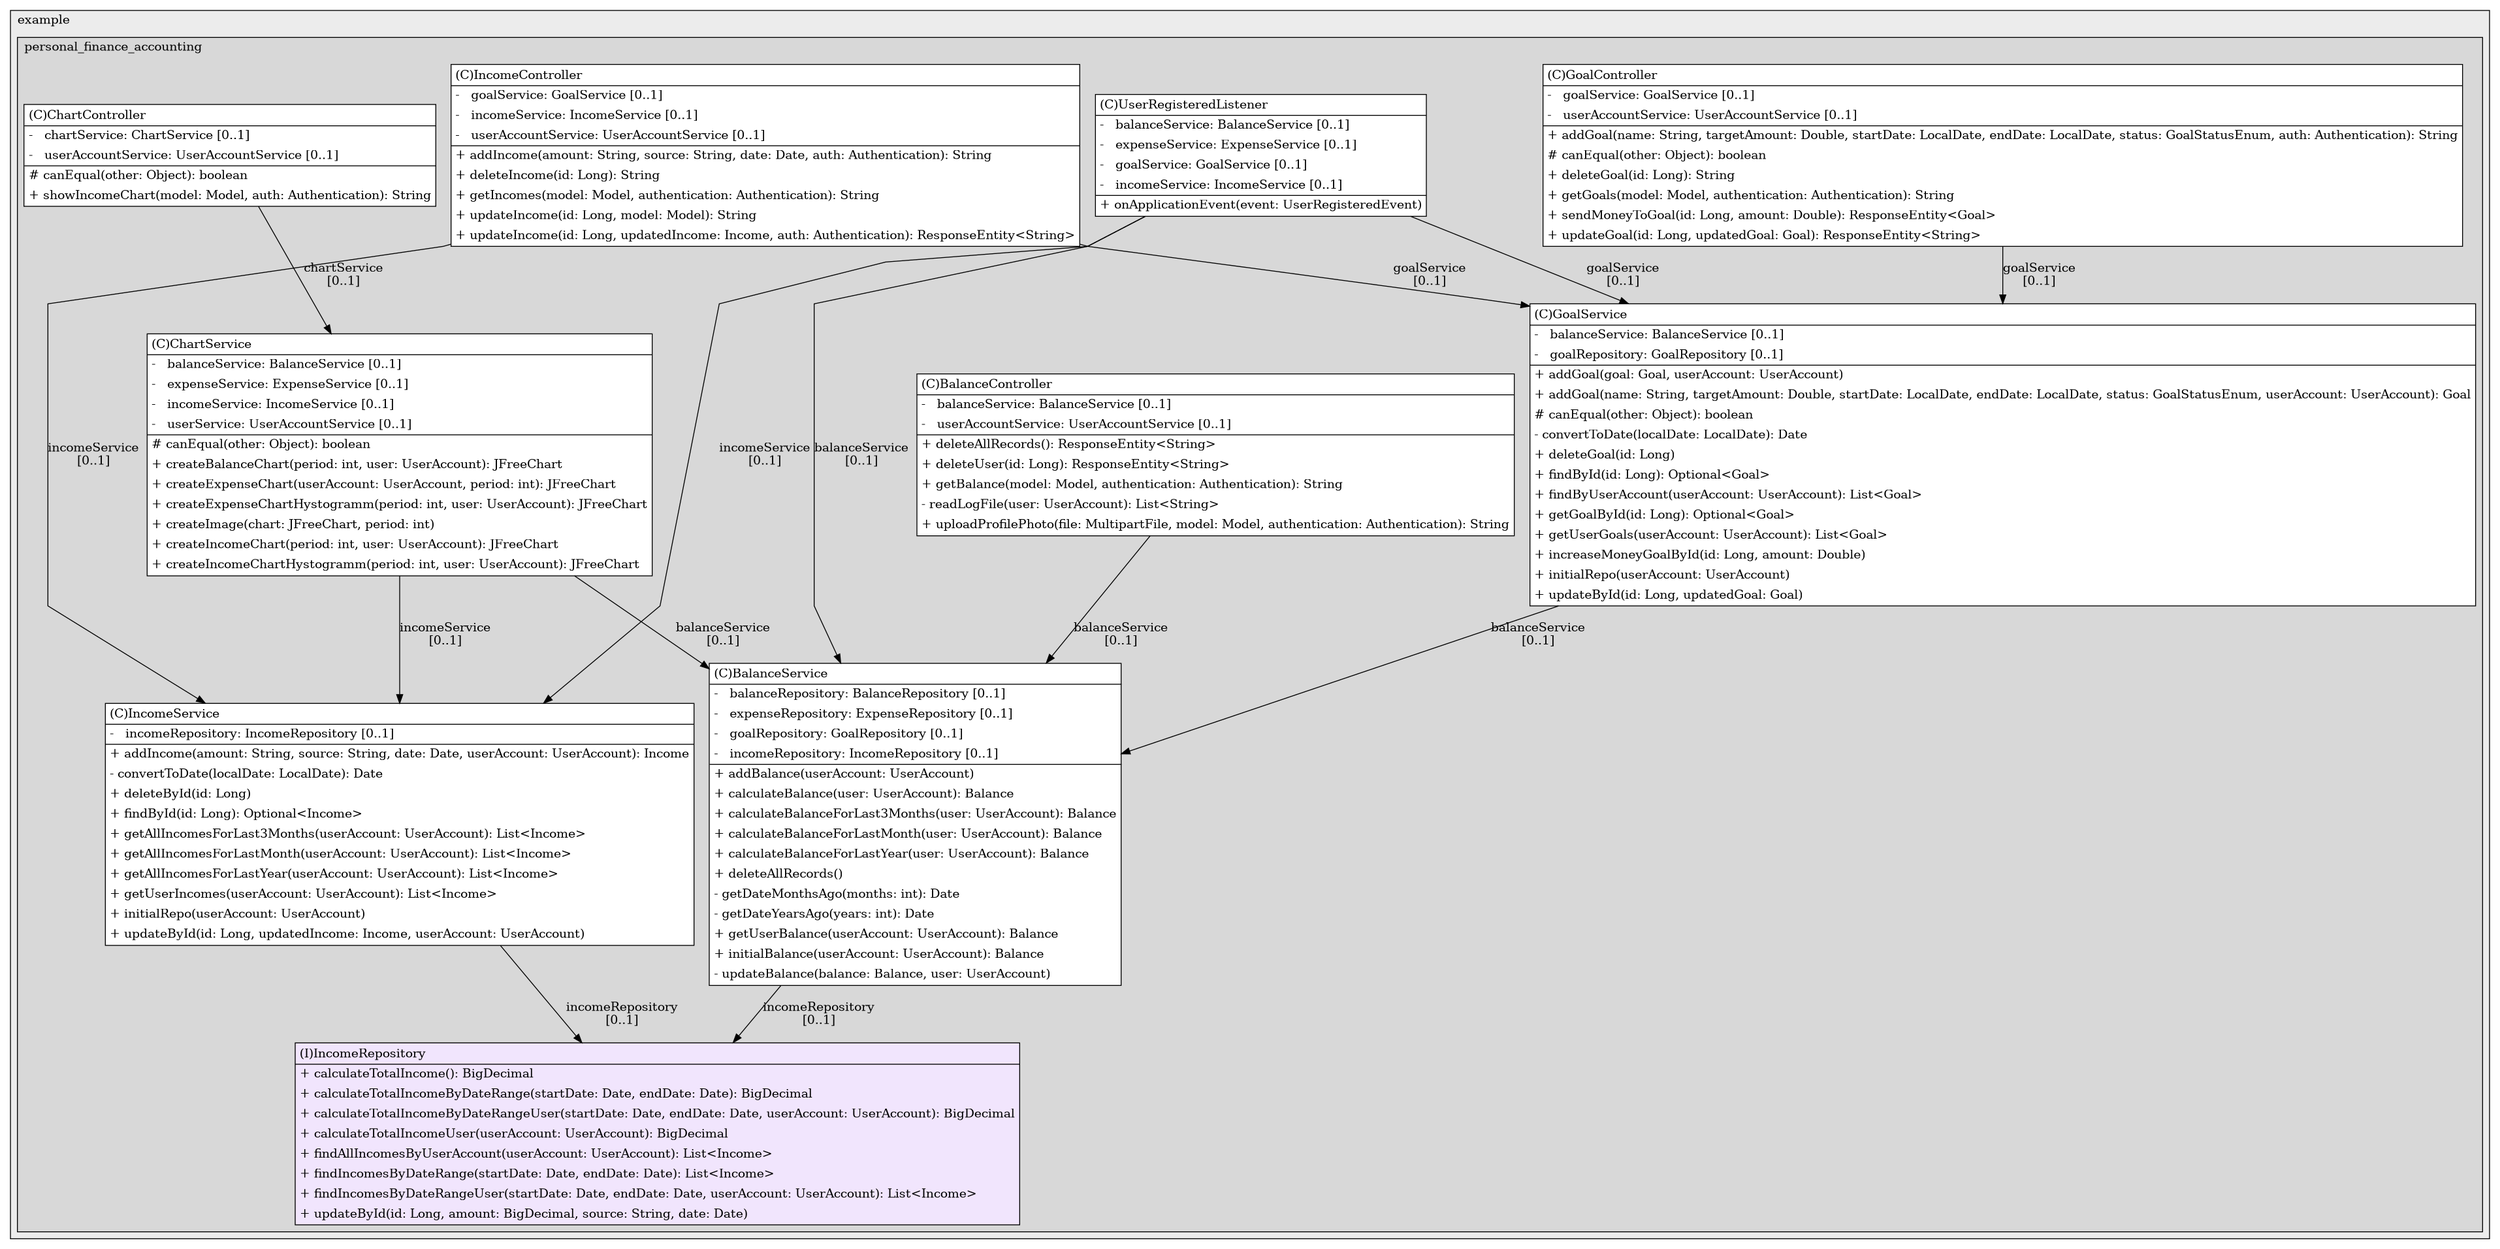 @startuml

/' diagram meta data start
config=StructureConfiguration;
{
  "projectClassification": {
    "searchMode": "OpenProject", // OpenProject, AllProjects
    "includedProjects": "",
    "pathEndKeywords": "*.impl",
    "isClientPath": "",
    "isClientName": "",
    "isTestPath": "",
    "isTestName": "",
    "isMappingPath": "",
    "isMappingName": "",
    "isDataAccessPath": "",
    "isDataAccessName": "",
    "isDataStructurePath": "",
    "isDataStructureName": "",
    "isInterfaceStructuresPath": "",
    "isInterfaceStructuresName": "",
    "isEntryPointPath": "",
    "isEntryPointName": "",
    "treatFinalFieldsAsMandatory": false
  },
  "graphRestriction": {
    "classPackageExcludeFilter": "",
    "classPackageIncludeFilter": "",
    "classNameExcludeFilter": "",
    "classNameIncludeFilter": "",
    "methodNameExcludeFilter": "",
    "methodNameIncludeFilter": "",
    "removeByInheritance": "", // inheritance/annotation based filtering is done in a second step
    "removeByAnnotation": "",
    "removeByClassPackage": "", // cleanup the graph after inheritance/annotation based filtering is done
    "removeByClassName": "",
    "cutMappings": false,
    "cutEnum": true,
    "cutTests": true,
    "cutClient": true,
    "cutDataAccess": true,
    "cutInterfaceStructures": true,
    "cutDataStructures": true,
    "cutGetterAndSetter": true,
    "cutConstructors": true
  },
  "graphTraversal": {
    "forwardDepth": 3,
    "backwardDepth": 3,
    "classPackageExcludeFilter": "",
    "classPackageIncludeFilter": "",
    "classNameExcludeFilter": "",
    "classNameIncludeFilter": "",
    "methodNameExcludeFilter": "",
    "methodNameIncludeFilter": "",
    "hideMappings": false,
    "hideDataStructures": false,
    "hidePrivateMethods": true,
    "hideInterfaceCalls": true, // indirection: implementation -> interface (is hidden) -> implementation
    "onlyShowApplicationEntryPoints": false, // root node is included
    "useMethodCallsForStructureDiagram": "ForwardOnly" // ForwardOnly, BothDirections, No
  },
  "details": {
    "aggregation": "GroupByClass", // ByClass, GroupByClass, None
    "showClassGenericTypes": true,
    "showMethods": true,
    "showMethodParameterNames": true,
    "showMethodParameterTypes": true,
    "showMethodReturnType": true,
    "showPackageLevels": 2,
    "showDetailedClassStructure": true
  },
  "rootClass": "com.example.personal_finance_accounting.repository.IncomeRepository",
  "extensionCallbackMethod": "" // qualified.class.name#methodName - signature: public static String method(String)
}
diagram meta data end '/



digraph g {
    rankdir="TB"
    splines=polyline
    

'nodes 
subgraph cluster_1322970774 { 
   	label=example
	labeljust=l
	fillcolor="#ececec"
	style=filled
   
   subgraph cluster_1425356277 { 
   	label=personal_finance_accounting
	labeljust=l
	fillcolor="#d8d8d8"
	style=filled
   
   BalanceController1941979458[
	label=<<TABLE BORDER="1" CELLBORDER="0" CELLPADDING="4" CELLSPACING="0">
<TR><TD ALIGN="LEFT" >(C)BalanceController</TD></TR>
<HR/>
<TR><TD ALIGN="LEFT" >-   balanceService: BalanceService [0..1]</TD></TR>
<TR><TD ALIGN="LEFT" >-   userAccountService: UserAccountService [0..1]</TD></TR>
<HR/>
<TR><TD ALIGN="LEFT" >+ deleteAllRecords(): ResponseEntity&lt;String&gt;</TD></TR>
<TR><TD ALIGN="LEFT" >+ deleteUser(id: Long): ResponseEntity&lt;String&gt;</TD></TR>
<TR><TD ALIGN="LEFT" >+ getBalance(model: Model, authentication: Authentication): String</TD></TR>
<TR><TD ALIGN="LEFT" >- readLogFile(user: UserAccount): List&lt;String&gt;</TD></TR>
<TR><TD ALIGN="LEFT" >+ uploadProfilePhoto(file: MultipartFile, model: Model, authentication: Authentication): String</TD></TR>
</TABLE>>
	style=filled
	margin=0
	shape=plaintext
	fillcolor="#FFFFFF"
];

BalanceService1999190735[
	label=<<TABLE BORDER="1" CELLBORDER="0" CELLPADDING="4" CELLSPACING="0">
<TR><TD ALIGN="LEFT" >(C)BalanceService</TD></TR>
<HR/>
<TR><TD ALIGN="LEFT" >-   balanceRepository: BalanceRepository [0..1]</TD></TR>
<TR><TD ALIGN="LEFT" >-   expenseRepository: ExpenseRepository [0..1]</TD></TR>
<TR><TD ALIGN="LEFT" >-   goalRepository: GoalRepository [0..1]</TD></TR>
<TR><TD ALIGN="LEFT" >-   incomeRepository: IncomeRepository [0..1]</TD></TR>
<HR/>
<TR><TD ALIGN="LEFT" >+ addBalance(userAccount: UserAccount)</TD></TR>
<TR><TD ALIGN="LEFT" >+ calculateBalance(user: UserAccount): Balance</TD></TR>
<TR><TD ALIGN="LEFT" >+ calculateBalanceForLast3Months(user: UserAccount): Balance</TD></TR>
<TR><TD ALIGN="LEFT" >+ calculateBalanceForLastMonth(user: UserAccount): Balance</TD></TR>
<TR><TD ALIGN="LEFT" >+ calculateBalanceForLastYear(user: UserAccount): Balance</TD></TR>
<TR><TD ALIGN="LEFT" >+ deleteAllRecords()</TD></TR>
<TR><TD ALIGN="LEFT" >- getDateMonthsAgo(months: int): Date</TD></TR>
<TR><TD ALIGN="LEFT" >- getDateYearsAgo(years: int): Date</TD></TR>
<TR><TD ALIGN="LEFT" >+ getUserBalance(userAccount: UserAccount): Balance</TD></TR>
<TR><TD ALIGN="LEFT" >+ initialBalance(userAccount: UserAccount): Balance</TD></TR>
<TR><TD ALIGN="LEFT" >- updateBalance(balance: Balance, user: UserAccount)</TD></TR>
</TABLE>>
	style=filled
	margin=0
	shape=plaintext
	fillcolor="#FFFFFF"
];

ChartController1941979458[
	label=<<TABLE BORDER="1" CELLBORDER="0" CELLPADDING="4" CELLSPACING="0">
<TR><TD ALIGN="LEFT" >(C)ChartController</TD></TR>
<HR/>
<TR><TD ALIGN="LEFT" >-   chartService: ChartService [0..1]</TD></TR>
<TR><TD ALIGN="LEFT" >-   userAccountService: UserAccountService [0..1]</TD></TR>
<HR/>
<TR><TD ALIGN="LEFT" ># canEqual(other: Object): boolean</TD></TR>
<TR><TD ALIGN="LEFT" >+ showIncomeChart(model: Model, auth: Authentication): String</TD></TR>
</TABLE>>
	style=filled
	margin=0
	shape=plaintext
	fillcolor="#FFFFFF"
];

ChartService1999190735[
	label=<<TABLE BORDER="1" CELLBORDER="0" CELLPADDING="4" CELLSPACING="0">
<TR><TD ALIGN="LEFT" >(C)ChartService</TD></TR>
<HR/>
<TR><TD ALIGN="LEFT" >-   balanceService: BalanceService [0..1]</TD></TR>
<TR><TD ALIGN="LEFT" >-   expenseService: ExpenseService [0..1]</TD></TR>
<TR><TD ALIGN="LEFT" >-   incomeService: IncomeService [0..1]</TD></TR>
<TR><TD ALIGN="LEFT" >-   userService: UserAccountService [0..1]</TD></TR>
<HR/>
<TR><TD ALIGN="LEFT" ># canEqual(other: Object): boolean</TD></TR>
<TR><TD ALIGN="LEFT" >+ createBalanceChart(period: int, user: UserAccount): JFreeChart</TD></TR>
<TR><TD ALIGN="LEFT" >+ createExpenseChart(userAccount: UserAccount, period: int): JFreeChart</TD></TR>
<TR><TD ALIGN="LEFT" >+ createExpenseChartHystogramm(period: int, user: UserAccount): JFreeChart</TD></TR>
<TR><TD ALIGN="LEFT" >+ createImage(chart: JFreeChart, period: int)</TD></TR>
<TR><TD ALIGN="LEFT" >+ createIncomeChart(period: int, user: UserAccount): JFreeChart</TD></TR>
<TR><TD ALIGN="LEFT" >+ createIncomeChartHystogramm(period: int, user: UserAccount): JFreeChart</TD></TR>
</TABLE>>
	style=filled
	margin=0
	shape=plaintext
	fillcolor="#FFFFFF"
];

GoalController1941979458[
	label=<<TABLE BORDER="1" CELLBORDER="0" CELLPADDING="4" CELLSPACING="0">
<TR><TD ALIGN="LEFT" >(C)GoalController</TD></TR>
<HR/>
<TR><TD ALIGN="LEFT" >-   goalService: GoalService [0..1]</TD></TR>
<TR><TD ALIGN="LEFT" >-   userAccountService: UserAccountService [0..1]</TD></TR>
<HR/>
<TR><TD ALIGN="LEFT" >+ addGoal(name: String, targetAmount: Double, startDate: LocalDate, endDate: LocalDate, status: GoalStatusEnum, auth: Authentication): String</TD></TR>
<TR><TD ALIGN="LEFT" ># canEqual(other: Object): boolean</TD></TR>
<TR><TD ALIGN="LEFT" >+ deleteGoal(id: Long): String</TD></TR>
<TR><TD ALIGN="LEFT" >+ getGoals(model: Model, authentication: Authentication): String</TD></TR>
<TR><TD ALIGN="LEFT" >+ sendMoneyToGoal(id: Long, amount: Double): ResponseEntity&lt;Goal&gt;</TD></TR>
<TR><TD ALIGN="LEFT" >+ updateGoal(id: Long, updatedGoal: Goal): ResponseEntity&lt;String&gt;</TD></TR>
</TABLE>>
	style=filled
	margin=0
	shape=plaintext
	fillcolor="#FFFFFF"
];

GoalService1999190735[
	label=<<TABLE BORDER="1" CELLBORDER="0" CELLPADDING="4" CELLSPACING="0">
<TR><TD ALIGN="LEFT" >(C)GoalService</TD></TR>
<HR/>
<TR><TD ALIGN="LEFT" >-   balanceService: BalanceService [0..1]</TD></TR>
<TR><TD ALIGN="LEFT" >-   goalRepository: GoalRepository [0..1]</TD></TR>
<HR/>
<TR><TD ALIGN="LEFT" >+ addGoal(goal: Goal, userAccount: UserAccount)</TD></TR>
<TR><TD ALIGN="LEFT" >+ addGoal(name: String, targetAmount: Double, startDate: LocalDate, endDate: LocalDate, status: GoalStatusEnum, userAccount: UserAccount): Goal</TD></TR>
<TR><TD ALIGN="LEFT" ># canEqual(other: Object): boolean</TD></TR>
<TR><TD ALIGN="LEFT" >- convertToDate(localDate: LocalDate): Date</TD></TR>
<TR><TD ALIGN="LEFT" >+ deleteGoal(id: Long)</TD></TR>
<TR><TD ALIGN="LEFT" >+ findById(id: Long): Optional&lt;Goal&gt;</TD></TR>
<TR><TD ALIGN="LEFT" >+ findByUserAccount(userAccount: UserAccount): List&lt;Goal&gt;</TD></TR>
<TR><TD ALIGN="LEFT" >+ getGoalById(id: Long): Optional&lt;Goal&gt;</TD></TR>
<TR><TD ALIGN="LEFT" >+ getUserGoals(userAccount: UserAccount): List&lt;Goal&gt;</TD></TR>
<TR><TD ALIGN="LEFT" >+ increaseMoneyGoalById(id: Long, amount: Double)</TD></TR>
<TR><TD ALIGN="LEFT" >+ initialRepo(userAccount: UserAccount)</TD></TR>
<TR><TD ALIGN="LEFT" >+ updateById(id: Long, updatedGoal: Goal)</TD></TR>
</TABLE>>
	style=filled
	margin=0
	shape=plaintext
	fillcolor="#FFFFFF"
];

IncomeController1941979458[
	label=<<TABLE BORDER="1" CELLBORDER="0" CELLPADDING="4" CELLSPACING="0">
<TR><TD ALIGN="LEFT" >(C)IncomeController</TD></TR>
<HR/>
<TR><TD ALIGN="LEFT" >-   goalService: GoalService [0..1]</TD></TR>
<TR><TD ALIGN="LEFT" >-   incomeService: IncomeService [0..1]</TD></TR>
<TR><TD ALIGN="LEFT" >-   userAccountService: UserAccountService [0..1]</TD></TR>
<HR/>
<TR><TD ALIGN="LEFT" >+ addIncome(amount: String, source: String, date: Date, auth: Authentication): String</TD></TR>
<TR><TD ALIGN="LEFT" >+ deleteIncome(id: Long): String</TD></TR>
<TR><TD ALIGN="LEFT" >+ getIncomes(model: Model, authentication: Authentication): String</TD></TR>
<TR><TD ALIGN="LEFT" >+ updateIncome(id: Long, model: Model): String</TD></TR>
<TR><TD ALIGN="LEFT" >+ updateIncome(id: Long, updatedIncome: Income, auth: Authentication): ResponseEntity&lt;String&gt;</TD></TR>
</TABLE>>
	style=filled
	margin=0
	shape=plaintext
	fillcolor="#FFFFFF"
];

IncomeRepository1039615760[
	label=<<TABLE BORDER="1" CELLBORDER="0" CELLPADDING="4" CELLSPACING="0">
<TR><TD ALIGN="LEFT" >(I)IncomeRepository</TD></TR>
<HR/>
<TR><TD ALIGN="LEFT" >+ calculateTotalIncome(): BigDecimal</TD></TR>
<TR><TD ALIGN="LEFT" >+ calculateTotalIncomeByDateRange(startDate: Date, endDate: Date): BigDecimal</TD></TR>
<TR><TD ALIGN="LEFT" >+ calculateTotalIncomeByDateRangeUser(startDate: Date, endDate: Date, userAccount: UserAccount): BigDecimal</TD></TR>
<TR><TD ALIGN="LEFT" >+ calculateTotalIncomeUser(userAccount: UserAccount): BigDecimal</TD></TR>
<TR><TD ALIGN="LEFT" >+ findAllIncomesByUserAccount(userAccount: UserAccount): List&lt;Income&gt;</TD></TR>
<TR><TD ALIGN="LEFT" >+ findIncomesByDateRange(startDate: Date, endDate: Date): List&lt;Income&gt;</TD></TR>
<TR><TD ALIGN="LEFT" >+ findIncomesByDateRangeUser(startDate: Date, endDate: Date, userAccount: UserAccount): List&lt;Income&gt;</TD></TR>
<TR><TD ALIGN="LEFT" >+ updateById(id: Long, amount: BigDecimal, source: String, date: Date)</TD></TR>
</TABLE>>
	style=filled
	margin=0
	shape=plaintext
	fillcolor="#F1E5FD"
];

IncomeService1999190735[
	label=<<TABLE BORDER="1" CELLBORDER="0" CELLPADDING="4" CELLSPACING="0">
<TR><TD ALIGN="LEFT" >(C)IncomeService</TD></TR>
<HR/>
<TR><TD ALIGN="LEFT" >-   incomeRepository: IncomeRepository [0..1]</TD></TR>
<HR/>
<TR><TD ALIGN="LEFT" >+ addIncome(amount: String, source: String, date: Date, userAccount: UserAccount): Income</TD></TR>
<TR><TD ALIGN="LEFT" >- convertToDate(localDate: LocalDate): Date</TD></TR>
<TR><TD ALIGN="LEFT" >+ deleteById(id: Long)</TD></TR>
<TR><TD ALIGN="LEFT" >+ findById(id: Long): Optional&lt;Income&gt;</TD></TR>
<TR><TD ALIGN="LEFT" >+ getAllIncomesForLast3Months(userAccount: UserAccount): List&lt;Income&gt;</TD></TR>
<TR><TD ALIGN="LEFT" >+ getAllIncomesForLastMonth(userAccount: UserAccount): List&lt;Income&gt;</TD></TR>
<TR><TD ALIGN="LEFT" >+ getAllIncomesForLastYear(userAccount: UserAccount): List&lt;Income&gt;</TD></TR>
<TR><TD ALIGN="LEFT" >+ getUserIncomes(userAccount: UserAccount): List&lt;Income&gt;</TD></TR>
<TR><TD ALIGN="LEFT" >+ initialRepo(userAccount: UserAccount)</TD></TR>
<TR><TD ALIGN="LEFT" >+ updateById(id: Long, updatedIncome: Income, userAccount: UserAccount)</TD></TR>
</TABLE>>
	style=filled
	margin=0
	shape=plaintext
	fillcolor="#FFFFFF"
];

UserRegisteredListener365187645[
	label=<<TABLE BORDER="1" CELLBORDER="0" CELLPADDING="4" CELLSPACING="0">
<TR><TD ALIGN="LEFT" >(C)UserRegisteredListener</TD></TR>
<HR/>
<TR><TD ALIGN="LEFT" >-   balanceService: BalanceService [0..1]</TD></TR>
<TR><TD ALIGN="LEFT" >-   expenseService: ExpenseService [0..1]</TD></TR>
<TR><TD ALIGN="LEFT" >-   goalService: GoalService [0..1]</TD></TR>
<TR><TD ALIGN="LEFT" >-   incomeService: IncomeService [0..1]</TD></TR>
<HR/>
<TR><TD ALIGN="LEFT" >+ onApplicationEvent(event: UserRegisteredEvent)</TD></TR>
</TABLE>>
	style=filled
	margin=0
	shape=plaintext
	fillcolor="#FFFFFF"
];
} 
} 

'edges    
BalanceController1941979458 -> BalanceService1999190735[label="balanceService
[0..1]"];
BalanceService1999190735 -> IncomeRepository1039615760[label="incomeRepository
[0..1]"];
ChartController1941979458 -> ChartService1999190735[label="chartService
[0..1]"];
ChartService1999190735 -> BalanceService1999190735[label="balanceService
[0..1]"];
ChartService1999190735 -> IncomeService1999190735[label="incomeService
[0..1]"];
GoalController1941979458 -> GoalService1999190735[label="goalService
[0..1]"];
GoalService1999190735 -> BalanceService1999190735[label="balanceService
[0..1]"];
IncomeController1941979458 -> GoalService1999190735[label="goalService
[0..1]"];
IncomeController1941979458 -> IncomeService1999190735[label="incomeService
[0..1]"];
IncomeService1999190735 -> IncomeRepository1039615760[label="incomeRepository
[0..1]"];
UserRegisteredListener365187645 -> BalanceService1999190735[label="balanceService
[0..1]"];
UserRegisteredListener365187645 -> GoalService1999190735[label="goalService
[0..1]"];
UserRegisteredListener365187645 -> IncomeService1999190735[label="incomeService
[0..1]"];
    
}
@enduml